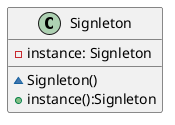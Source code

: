 @startuml
'https://plantuml.com/class-diagram
@startuml
class Signleton {
 -instance: Signleton
 ~Signleton()
 +instance():Signleton
}

@enduml
